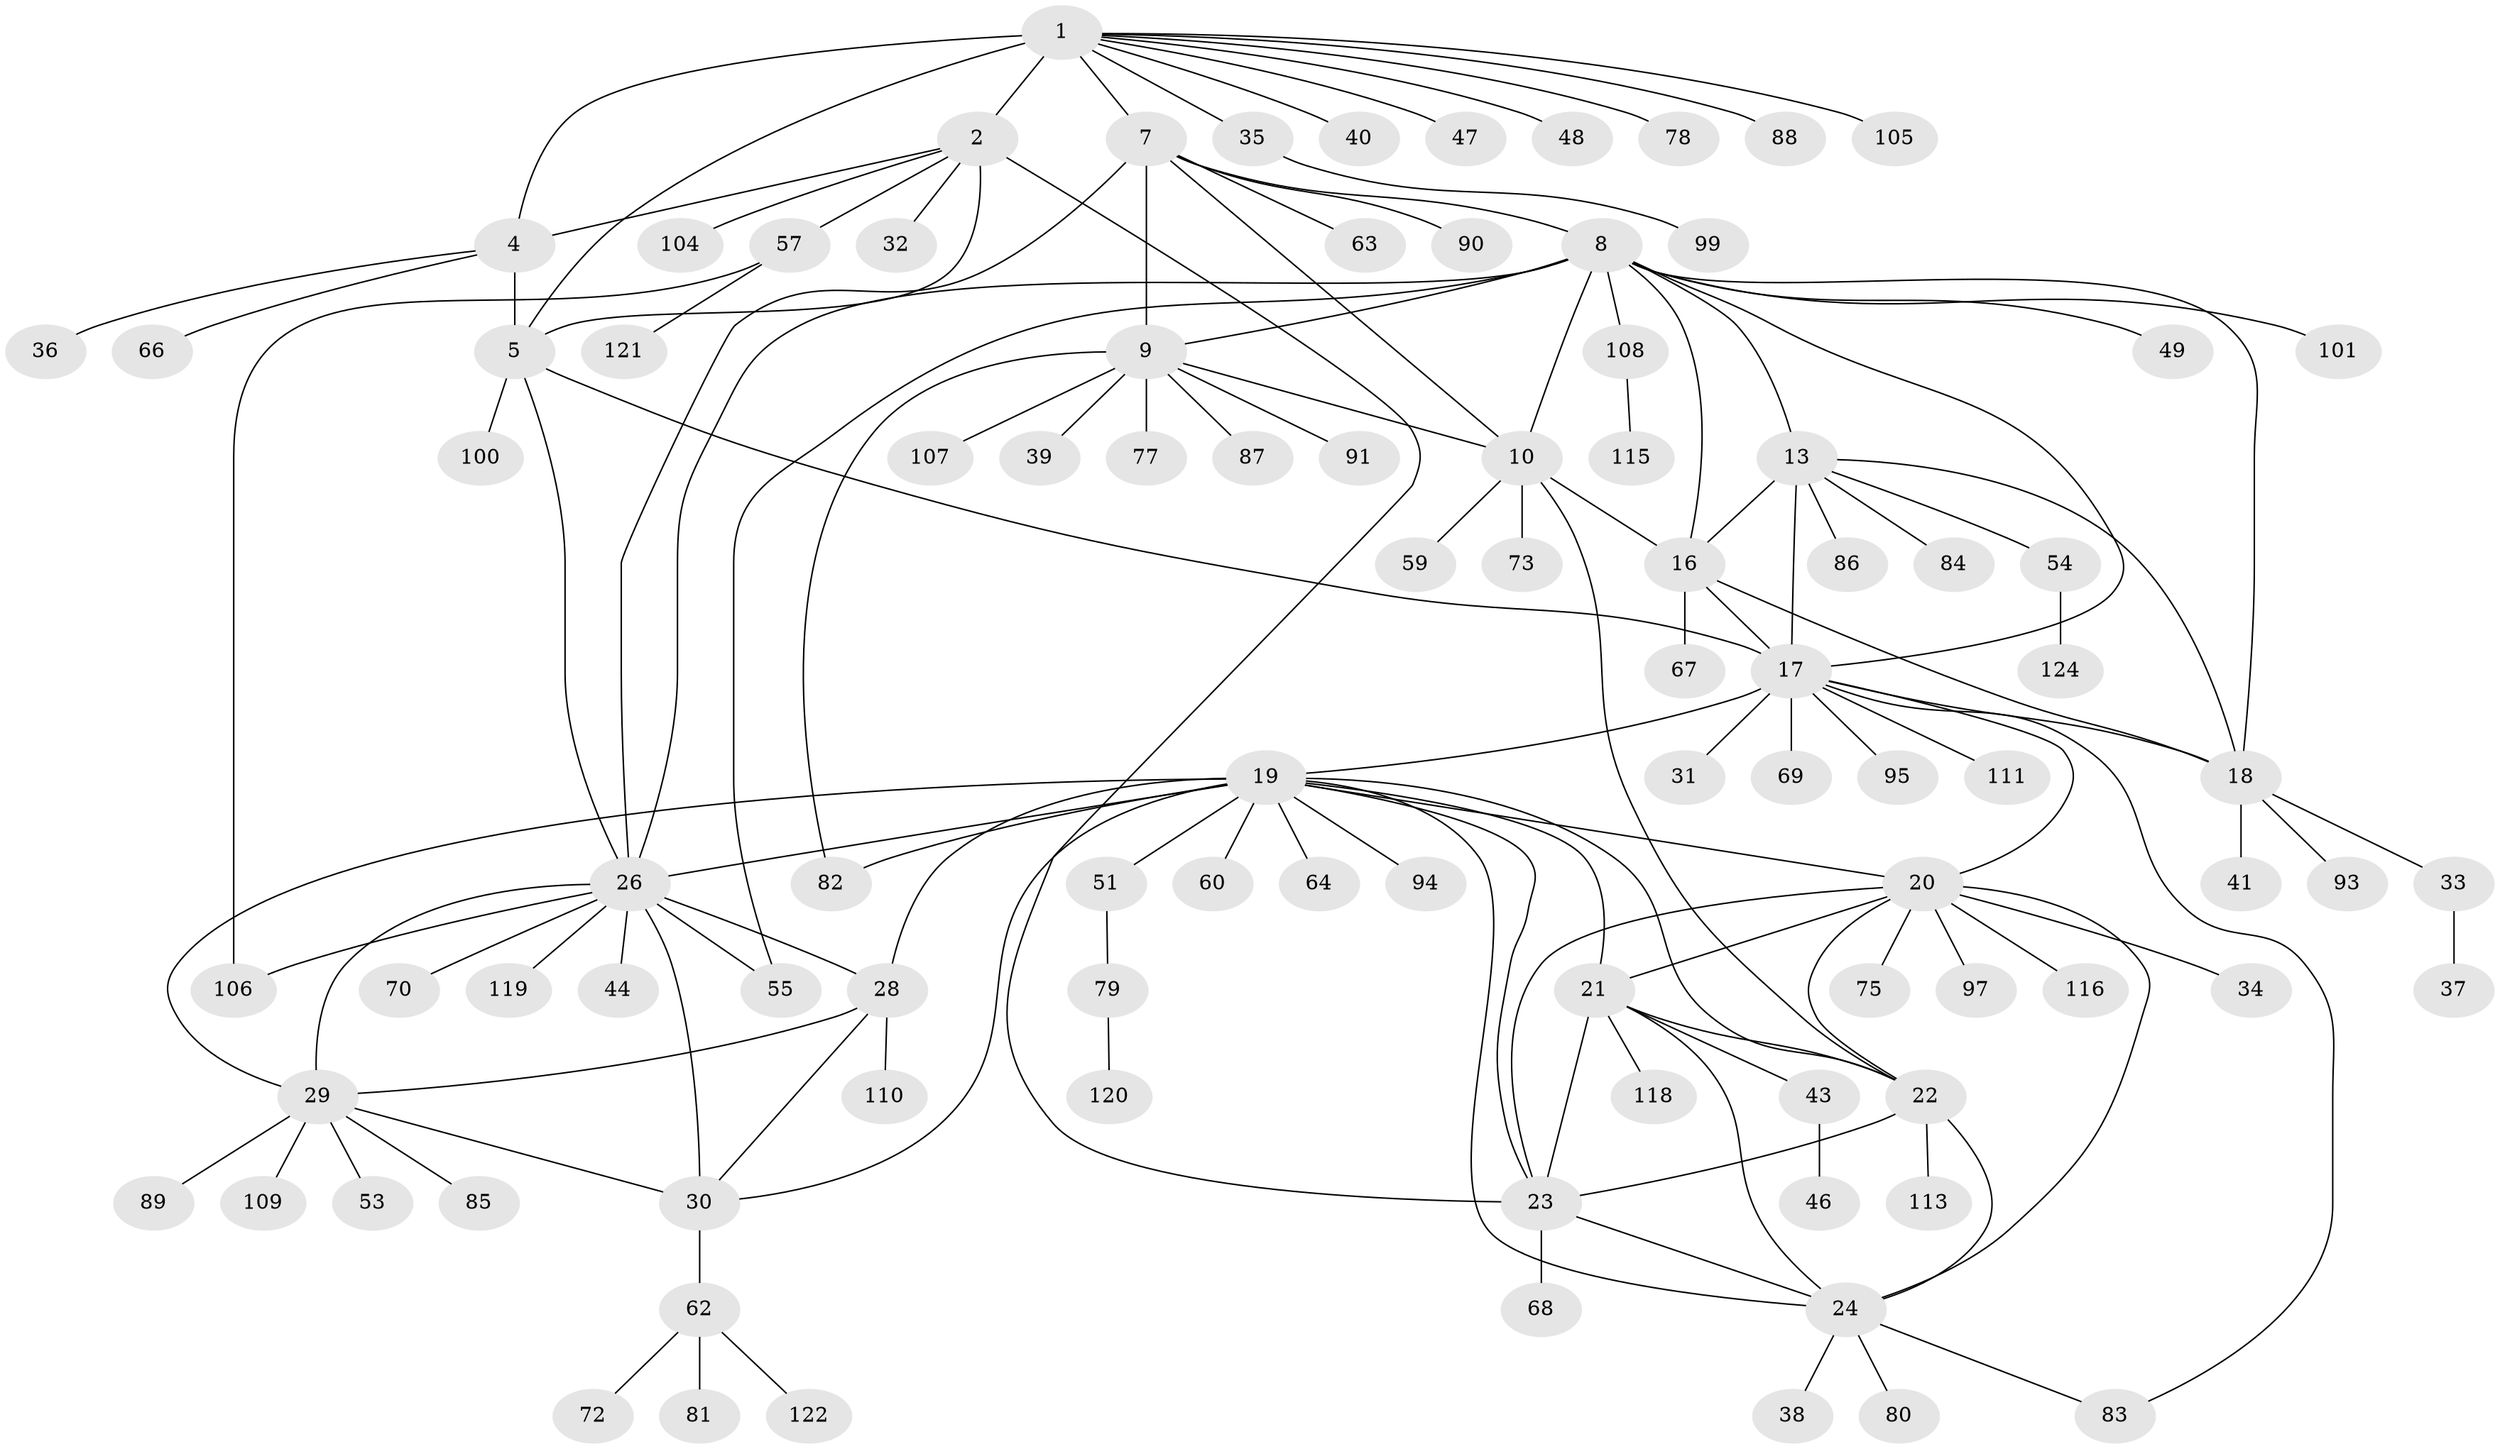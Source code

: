 // original degree distribution, {8: 0.08064516129032258, 7: 0.056451612903225805, 10: 0.03225806451612903, 6: 0.016129032258064516, 9: 0.024193548387096774, 5: 0.016129032258064516, 11: 0.016129032258064516, 13: 0.008064516129032258, 2: 0.16129032258064516, 1: 0.5725806451612904, 3: 0.016129032258064516}
// Generated by graph-tools (version 1.1) at 2025/42/03/06/25 10:42:11]
// undirected, 96 vertices, 135 edges
graph export_dot {
graph [start="1"]
  node [color=gray90,style=filled];
  1 [super="+3"];
  2 [super="+6"];
  4 [super="+45"];
  5;
  7 [super="+11"];
  8 [super="+15"];
  9 [super="+12"];
  10 [super="+42"];
  13 [super="+14"];
  16 [super="+56"];
  17 [super="+52"];
  18 [super="+50"];
  19 [super="+25"];
  20 [super="+76"];
  21 [super="+114"];
  22 [super="+98"];
  23 [super="+65"];
  24 [super="+61"];
  26 [super="+27"];
  28 [super="+103"];
  29 [super="+92"];
  30;
  31 [super="+96"];
  32;
  33;
  34;
  35;
  36;
  37;
  38;
  39;
  40 [super="+71"];
  41 [super="+102"];
  43;
  44;
  46;
  47;
  48 [super="+117"];
  49;
  51;
  53;
  54 [super="+74"];
  55;
  57 [super="+58"];
  59;
  60;
  62 [super="+123"];
  63;
  64;
  66;
  67;
  68;
  69;
  70;
  72;
  73;
  75;
  77;
  78;
  79;
  80;
  81;
  82;
  83;
  84;
  85;
  86;
  87;
  88;
  89;
  90;
  91;
  93;
  94;
  95;
  97;
  99;
  100;
  101;
  104;
  105;
  106;
  107 [super="+112"];
  108;
  109;
  110;
  111;
  113;
  115;
  116;
  118;
  119;
  120;
  121;
  122;
  124;
  1 -- 2 [weight=4];
  1 -- 4 [weight=2];
  1 -- 5 [weight=2];
  1 -- 7;
  1 -- 78;
  1 -- 105;
  1 -- 35;
  1 -- 40;
  1 -- 47;
  1 -- 48;
  1 -- 88;
  2 -- 4 [weight=2];
  2 -- 5 [weight=2];
  2 -- 23;
  2 -- 32;
  2 -- 104;
  2 -- 57;
  4 -- 5;
  4 -- 36;
  4 -- 66;
  5 -- 17;
  5 -- 26;
  5 -- 100;
  7 -- 8 [weight=2];
  7 -- 9 [weight=4];
  7 -- 10 [weight=2];
  7 -- 26;
  7 -- 90;
  7 -- 63;
  8 -- 9 [weight=2];
  8 -- 10;
  8 -- 101;
  8 -- 108;
  8 -- 13 [weight=2];
  8 -- 16;
  8 -- 17;
  8 -- 18;
  8 -- 49;
  8 -- 55;
  8 -- 26;
  9 -- 10 [weight=2];
  9 -- 39;
  9 -- 82;
  9 -- 107;
  9 -- 91;
  9 -- 87;
  9 -- 77;
  10 -- 22;
  10 -- 59;
  10 -- 73;
  10 -- 16;
  13 -- 16 [weight=2];
  13 -- 17 [weight=2];
  13 -- 18 [weight=2];
  13 -- 84;
  13 -- 54;
  13 -- 86;
  16 -- 17;
  16 -- 18;
  16 -- 67;
  17 -- 18;
  17 -- 19;
  17 -- 31;
  17 -- 69;
  17 -- 83;
  17 -- 95;
  17 -- 111;
  17 -- 20;
  18 -- 33;
  18 -- 41;
  18 -- 93;
  19 -- 20;
  19 -- 21;
  19 -- 22;
  19 -- 23;
  19 -- 24;
  19 -- 60;
  19 -- 64;
  19 -- 82;
  19 -- 51;
  19 -- 30;
  19 -- 26 [weight=2];
  19 -- 28;
  19 -- 29;
  19 -- 94;
  20 -- 21;
  20 -- 22;
  20 -- 23;
  20 -- 24;
  20 -- 34;
  20 -- 75;
  20 -- 97;
  20 -- 116;
  21 -- 22;
  21 -- 23;
  21 -- 24;
  21 -- 43;
  21 -- 118;
  22 -- 23;
  22 -- 24;
  22 -- 113;
  23 -- 24;
  23 -- 68;
  24 -- 38;
  24 -- 80;
  24 -- 83;
  26 -- 28 [weight=2];
  26 -- 29 [weight=2];
  26 -- 30 [weight=2];
  26 -- 44;
  26 -- 106;
  26 -- 70;
  26 -- 55;
  26 -- 119;
  28 -- 29;
  28 -- 30;
  28 -- 110;
  29 -- 30;
  29 -- 53;
  29 -- 85;
  29 -- 89;
  29 -- 109;
  30 -- 62;
  33 -- 37;
  35 -- 99;
  43 -- 46;
  51 -- 79;
  54 -- 124;
  57 -- 106;
  57 -- 121;
  62 -- 72;
  62 -- 81;
  62 -- 122;
  79 -- 120;
  108 -- 115;
}
